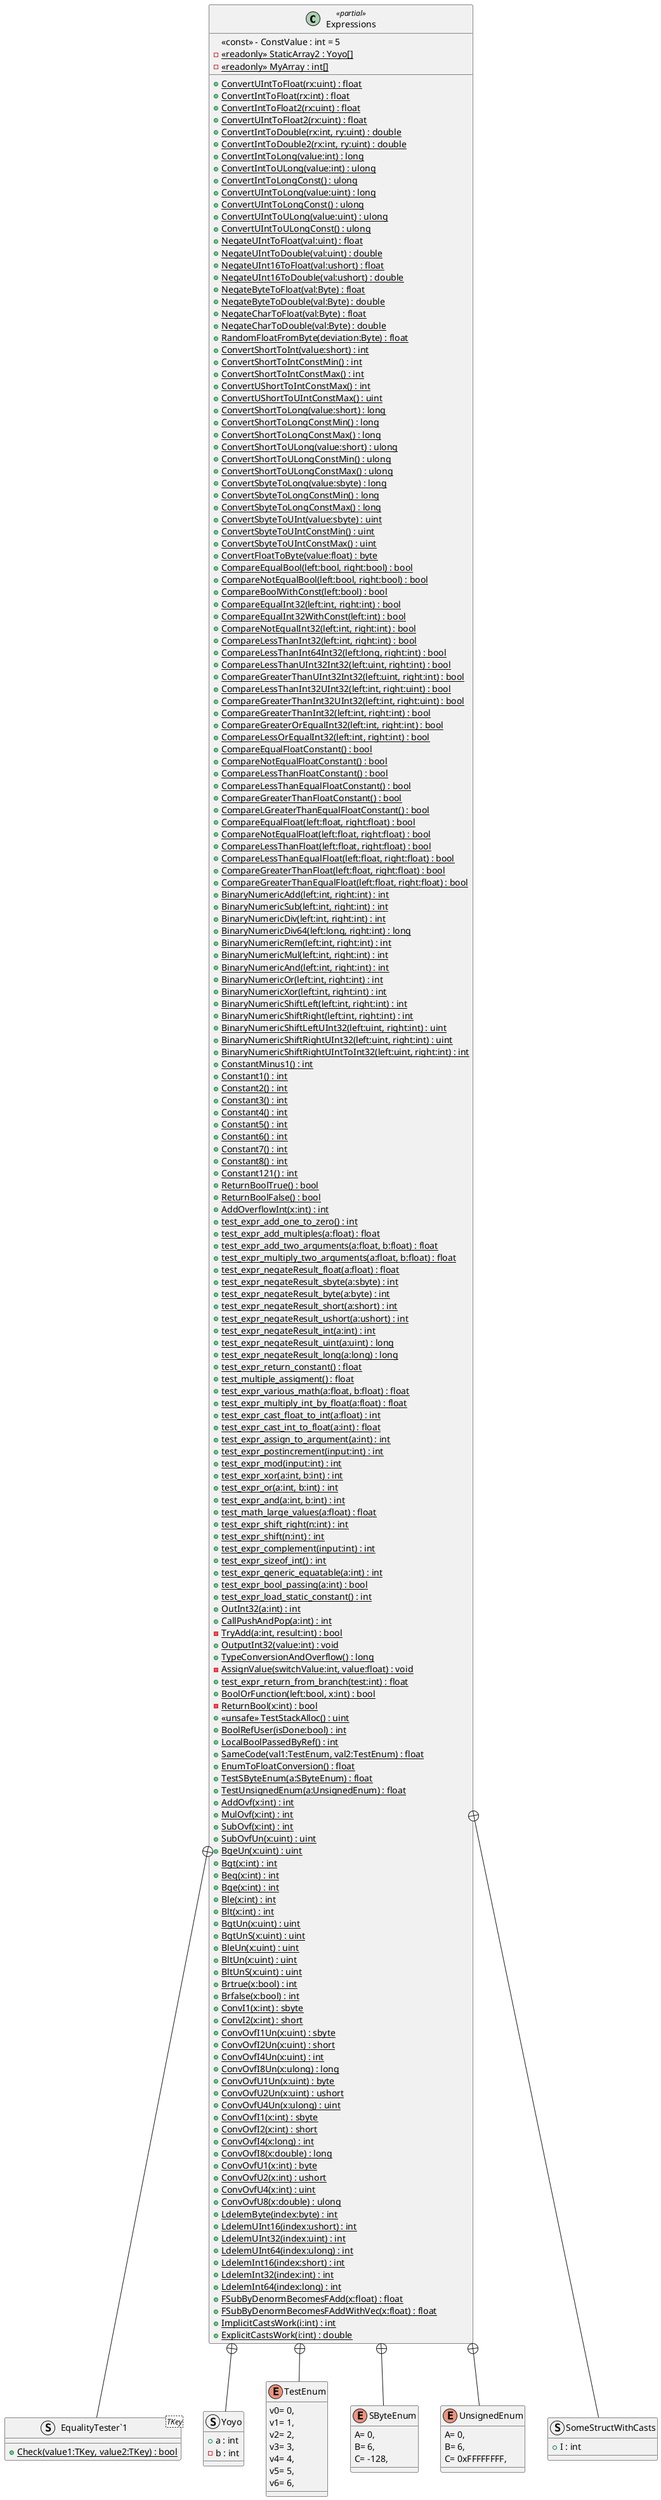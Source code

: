 @startuml
class Expressions <<partial>> {
    + {static} ConvertUIntToFloat(rx:uint) : float
    + {static} ConvertIntToFloat(rx:int) : float
    + {static} ConvertIntToFloat2(rx:uint) : float
    + {static} ConvertUIntToFloat2(rx:uint) : float
    + {static} ConvertIntToDouble(rx:int, ry:uint) : double
    + {static} ConvertIntToDouble2(rx:int, ry:uint) : double
    + {static} ConvertIntToLong(value:int) : long
    + {static} ConvertIntToULong(value:int) : ulong
    + {static} ConvertIntToLongConst() : ulong
    + {static} ConvertUIntToLong(value:uint) : long
    + {static} ConvertUIntToLongConst() : ulong
    + {static} ConvertUIntToULong(value:uint) : ulong
    + {static} ConvertUIntToULongConst() : ulong
    + {static} NegateUIntToFloat(val:uint) : float
    + {static} NegateUIntToDouble(val:uint) : double
    + {static} NegateUInt16ToFloat(val:ushort) : float
    + {static} NegateUInt16ToDouble(val:ushort) : double
    + {static} NegateByteToFloat(val:Byte) : float
    + {static} NegateByteToDouble(val:Byte) : double
    + {static} NegateCharToFloat(val:Byte) : float
    + {static} NegateCharToDouble(val:Byte) : double
    + {static} RandomFloatFromByte(deviation:Byte) : float
    + {static} ConvertShortToInt(value:short) : int
    + {static} ConvertShortToIntConstMin() : int
    + {static} ConvertShortToIntConstMax() : int
    + {static} ConvertUShortToIntConstMax() : int
    + {static} ConvertUShortToUIntConstMax() : uint
    + {static} ConvertShortToLong(value:short) : long
    + {static} ConvertShortToLongConstMin() : long
    + {static} ConvertShortToLongConstMax() : long
    + {static} ConvertShortToULong(value:short) : ulong
    + {static} ConvertShortToULongConstMin() : ulong
    + {static} ConvertShortToULongConstMax() : ulong
    + {static} ConvertSbyteToLong(value:sbyte) : long
    + {static} ConvertSbyteToLongConstMin() : long
    + {static} ConvertSbyteToLongConstMax() : long
    + {static} ConvertSbyteToUInt(value:sbyte) : uint
    + {static} ConvertSbyteToUIntConstMin() : uint
    + {static} ConvertSbyteToUIntConstMax() : uint
    + {static} ConvertFloatToByte(value:float) : byte
    + {static} CompareEqualBool(left:bool, right:bool) : bool
    + {static} CompareNotEqualBool(left:bool, right:bool) : bool
    + {static} CompareBoolWithConst(left:bool) : bool
    + {static} CompareEqualInt32(left:int, right:int) : bool
    + {static} CompareEqualInt32WithConst(left:int) : bool
    + {static} CompareNotEqualInt32(left:int, right:int) : bool
    + {static} CompareLessThanInt32(left:int, right:int) : bool
    + {static} CompareLessThanInt64Int32(left:long, right:int) : bool
    + {static} CompareLessThanUInt32Int32(left:uint, right:int) : bool
    + {static} CompareGreaterThanUInt32Int32(left:uint, right:int) : bool
    + {static} CompareLessThanInt32UInt32(left:int, right:uint) : bool
    + {static} CompareGreaterThanInt32UInt32(left:int, right:uint) : bool
    + {static} CompareGreaterThanInt32(left:int, right:int) : bool
    + {static} CompareGreaterOrEqualInt32(left:int, right:int) : bool
    + {static} CompareLessOrEqualInt32(left:int, right:int) : bool
    + {static} CompareEqualFloatConstant() : bool
    + {static} CompareNotEqualFloatConstant() : bool
    + {static} CompareLessThanFloatConstant() : bool
    + {static} CompareLessThanEqualFloatConstant() : bool
    + {static} CompareGreaterThanFloatConstant() : bool
    + {static} CompareLGreaterThanEqualFloatConstant() : bool
    + {static} CompareEqualFloat(left:float, right:float) : bool
    + {static} CompareNotEqualFloat(left:float, right:float) : bool
    + {static} CompareLessThanFloat(left:float, right:float) : bool
    + {static} CompareLessThanEqualFloat(left:float, right:float) : bool
    + {static} CompareGreaterThanFloat(left:float, right:float) : bool
    + {static} CompareGreaterThanEqualFloat(left:float, right:float) : bool
    + {static} BinaryNumericAdd(left:int, right:int) : int
    + {static} BinaryNumericSub(left:int, right:int) : int
    + {static} BinaryNumericDiv(left:int, right:int) : int
    + {static} BinaryNumericDiv64(left:long, right:int) : long
    + {static} BinaryNumericRem(left:int, right:int) : int
    + {static} BinaryNumericMul(left:int, right:int) : int
    + {static} BinaryNumericAnd(left:int, right:int) : int
    + {static} BinaryNumericOr(left:int, right:int) : int
    + {static} BinaryNumericXor(left:int, right:int) : int
    + {static} BinaryNumericShiftLeft(left:int, right:int) : int
    + {static} BinaryNumericShiftRight(left:int, right:int) : int
    + {static} BinaryNumericShiftLeftUInt32(left:uint, right:int) : uint
    + {static} BinaryNumericShiftRightUInt32(left:uint, right:int) : uint
    + {static} BinaryNumericShiftRightUIntToInt32(left:uint, right:int) : int
    + {static} ConstantMinus1() : int
    + {static} Constant1() : int
    + {static} Constant2() : int
    + {static} Constant3() : int
    + {static} Constant4() : int
    + {static} Constant5() : int
    + {static} Constant6() : int
    + {static} Constant7() : int
    + {static} Constant8() : int
    + {static} Constant121() : int
    + {static} ReturnBoolTrue() : bool
    + {static} ReturnBoolFalse() : bool
    + {static} AddOverflowInt(x:int) : int
    + {static} test_expr_add_one_to_zero() : int
    + {static} test_expr_add_multiples(a:float) : float
    + {static} test_expr_add_two_arguments(a:float, b:float) : float
    + {static} test_expr_multiply_two_arguments(a:float, b:float) : float
    + {static} test_expr_negateResult_float(a:float) : float
    + {static} test_expr_negateResult_sbyte(a:sbyte) : int
    + {static} test_expr_negateResult_byte(a:byte) : int
    + {static} test_expr_negateResult_short(a:short) : int
    + {static} test_expr_negateResult_ushort(a:ushort) : int
    + {static} test_expr_negateResult_int(a:int) : int
    + {static} test_expr_negateResult_uint(a:uint) : long
    + {static} test_expr_negateResult_long(a:long) : long
    + {static} test_expr_return_constant() : float
    + {static} test_multiple_assigment() : float
    + {static} test_expr_various_math(a:float, b:float) : float
    + {static} test_expr_multiply_int_by_float(a:float) : float
    + {static} test_expr_cast_float_to_int(a:float) : int
    + {static} test_expr_cast_int_to_float(a:int) : float
    + {static} test_expr_assign_to_argument(a:int) : int
    + {static} test_expr_postincrement(input:int) : int
    + {static} test_expr_mod(input:int) : int
    + {static} test_expr_xor(a:int, b:int) : int
    + {static} test_expr_or(a:int, b:int) : int
    + {static} test_expr_and(a:int, b:int) : int
    + {static} test_math_large_values(a:float) : float
    + {static} test_expr_shift_right(n:int) : int
    + {static} test_expr_shift(n:int) : int
    + {static} test_expr_complement(input:int) : int
    + {static} test_expr_sizeof_int() : int
    + {static} test_expr_generic_equatable(a:int) : int
    + {static} test_expr_bool_passing(a:int) : bool
    <<const>> - ConstValue : int = 5
    + {static} test_expr_load_static_constant() : int
    + {static} OutInt32(a:int) : int
    + {static} CallPushAndPop(a:int) : int
    - {static} <<readonly>> StaticArray2 : Yoyo[]
    - {static} TryAdd(a:int, result:int) : bool
    + {static} OutputInt32(value:int) : void
    + {static} TypeConversionAndOverflow() : long
    - {static} AssignValue(switchValue:int, value:float) : void
    + {static} test_expr_return_from_branch(test:int) : float
    + {static} BoolOrFunction(left:bool, x:int) : bool
    - {static} ReturnBool(x:int) : bool
    + {static} <<unsafe>> TestStackAlloc() : uint
    + {static} BoolRefUser(isDone:bool) : int
    + {static} LocalBoolPassedByRef() : int
    + {static} SameCode(val1:TestEnum, val2:TestEnum) : float
    + {static} EnumToFloatConversion() : float
    + {static} TestSByteEnum(a:SByteEnum) : float
    + {static} TestUnsignedEnum(a:UnsignedEnum) : float
    + {static} AddOvf(x:int) : int
    + {static} MulOvf(x:int) : int
    + {static} SubOvf(x:int) : int
    + {static} SubOvfUn(x:uint) : uint
    + {static} BgeUn(x:uint) : uint
    + {static} Bgt(x:int) : int
    + {static} Beq(x:int) : int
    + {static} Bge(x:int) : int
    + {static} Ble(x:int) : int
    + {static} Blt(x:int) : int
    + {static} BgtUn(x:uint) : uint
    + {static} BgtUnS(x:uint) : uint
    + {static} BleUn(x:uint) : uint
    + {static} BltUn(x:uint) : uint
    + {static} BltUnS(x:uint) : uint
    + {static} Brtrue(x:bool) : int
    + {static} Brfalse(x:bool) : int
    + {static} ConvI1(x:int) : sbyte
    + {static} ConvI2(x:int) : short
    + {static} ConvOvfI1Un(x:uint) : sbyte
    + {static} ConvOvfI2Un(x:uint) : short
    + {static} ConvOvfI4Un(x:uint) : int
    + {static} ConvOvfI8Un(x:ulong) : long
    + {static} ConvOvfU1Un(x:uint) : byte
    + {static} ConvOvfU2Un(x:uint) : ushort
    + {static} ConvOvfU4Un(x:ulong) : uint
    + {static} ConvOvfI1(x:int) : sbyte
    + {static} ConvOvfI2(x:int) : short
    + {static} ConvOvfI4(x:long) : int
    + {static} ConvOvfI8(x:double) : long
    + {static} ConvOvfU1(x:int) : byte
    + {static} ConvOvfU2(x:int) : ushort
    + {static} ConvOvfU4(x:int) : uint
    + {static} ConvOvfU8(x:double) : ulong
    - {static} <<readonly>> MyArray : int[]
    + {static} LdelemByte(index:byte) : int
    + {static} LdelemUInt16(index:ushort) : int
    + {static} LdelemUInt32(index:uint) : int
    + {static} LdelemUInt64(index:ulong) : int
    + {static} LdelemInt16(index:short) : int
    + {static} LdelemInt32(index:int) : int
    + {static} LdelemInt64(index:long) : int
    + {static} FSubByDenormBecomesFAdd(x:float) : float
    + {static} FSubByDenormBecomesFAddWithVec(x:float) : float
    + {static} ImplicitCastsWork(i:int) : int
    + {static} ExplicitCastsWork(i:int) : double
}
struct "EqualityTester`1"<TKey> {
    + {static} Check(value1:TKey, value2:TKey) : bool
}
struct Yoyo {
    + a : int
    - b : int
}
enum TestEnum {
    v0= 0,
    v1= 1,
    v2= 2,
    v3= 3,
    v4= 4,
    v5= 5,
    v6= 6,
}
enum SByteEnum {
    A= 0,
    B= 6,
    C= -128,
}
enum UnsignedEnum {
    A= 0,
    B= 6,
    C= 0xFFFFFFFF,
}
struct SomeStructWithCasts {
    + I : int
}
Expressions +-- "EqualityTester`1"
Expressions +-- Yoyo
Expressions +-- TestEnum
Expressions +-- SByteEnum
Expressions +-- UnsignedEnum
Expressions +-- SomeStructWithCasts
@enduml
